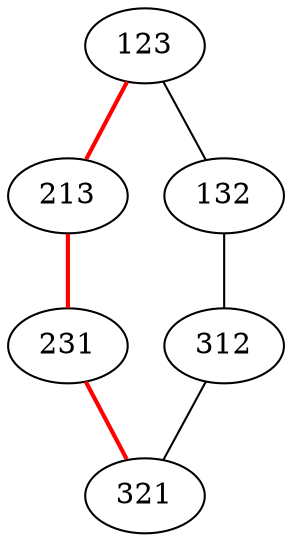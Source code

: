 strict graph A { 
overlap="compress"
size="30,30"
"123"--"213"[color="red" style="bold" len="4.6"]
"213"--"231"[color="red" style="bold" len="4.6"]
"231"--"321"[color="red" style="bold" len="4.6"]
"123" -- "213"[len="4.6"]
"123" -- "132"[len="4.6"]
"132" -- "312"[len="4.6"]
"132" -- "123"[len="4.6"]
"213" -- "123"[len="4.6"]
"213" -- "231"[len="4.6"]
"231" -- "321"[len="4.6"]
"231" -- "213"[len="4.6"]
"312" -- "132"[len="4.6"]
"312" -- "321"[len="4.6"]
"321" -- "231"[len="4.6"]
"321" -- "312"[len="4.6"]
}